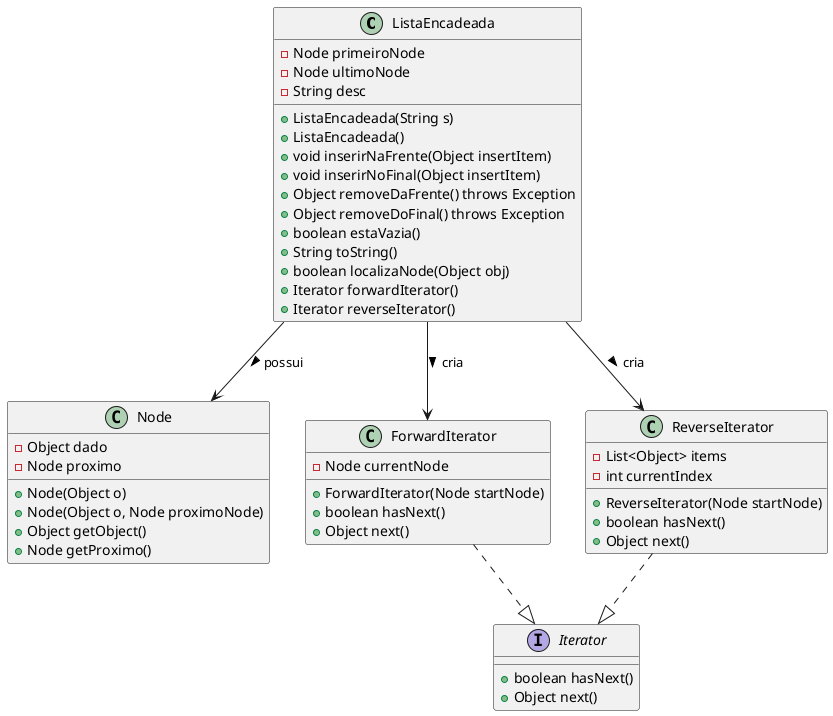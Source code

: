 @startuml

class ListaEncadeada {
    - Node primeiroNode
    - Node ultimoNode
    - String desc
    + ListaEncadeada(String s)
    + ListaEncadeada()
    + void inserirNaFrente(Object insertItem)
    + void inserirNoFinal(Object insertItem)
    + Object removeDaFrente() throws Exception
    + Object removeDoFinal() throws Exception
    + boolean estaVazia()
    + String toString()
    + boolean localizaNode(Object obj)
    + Iterator forwardIterator()
    + Iterator reverseIterator()
}

class Node {
    - Object dado
    - Node proximo
    + Node(Object o)
    + Node(Object o, Node proximoNode)
    + Object getObject()
    + Node getProximo()
}

class ForwardIterator {
    - Node currentNode
    + ForwardIterator(Node startNode)
    + boolean hasNext()
    + Object next()
}

class ReverseIterator {
    - List<Object> items
    - int currentIndex
    + ReverseIterator(Node startNode)
    + boolean hasNext()
    + Object next()
}

interface Iterator {
    + boolean hasNext()
    + Object next()
}

ListaEncadeada --> Node : possui >
ForwardIterator ..|> Iterator
ReverseIterator ..|> Iterator
ListaEncadeada --> ForwardIterator : cria >
ListaEncadeada --> ReverseIterator : cria >

@enduml
